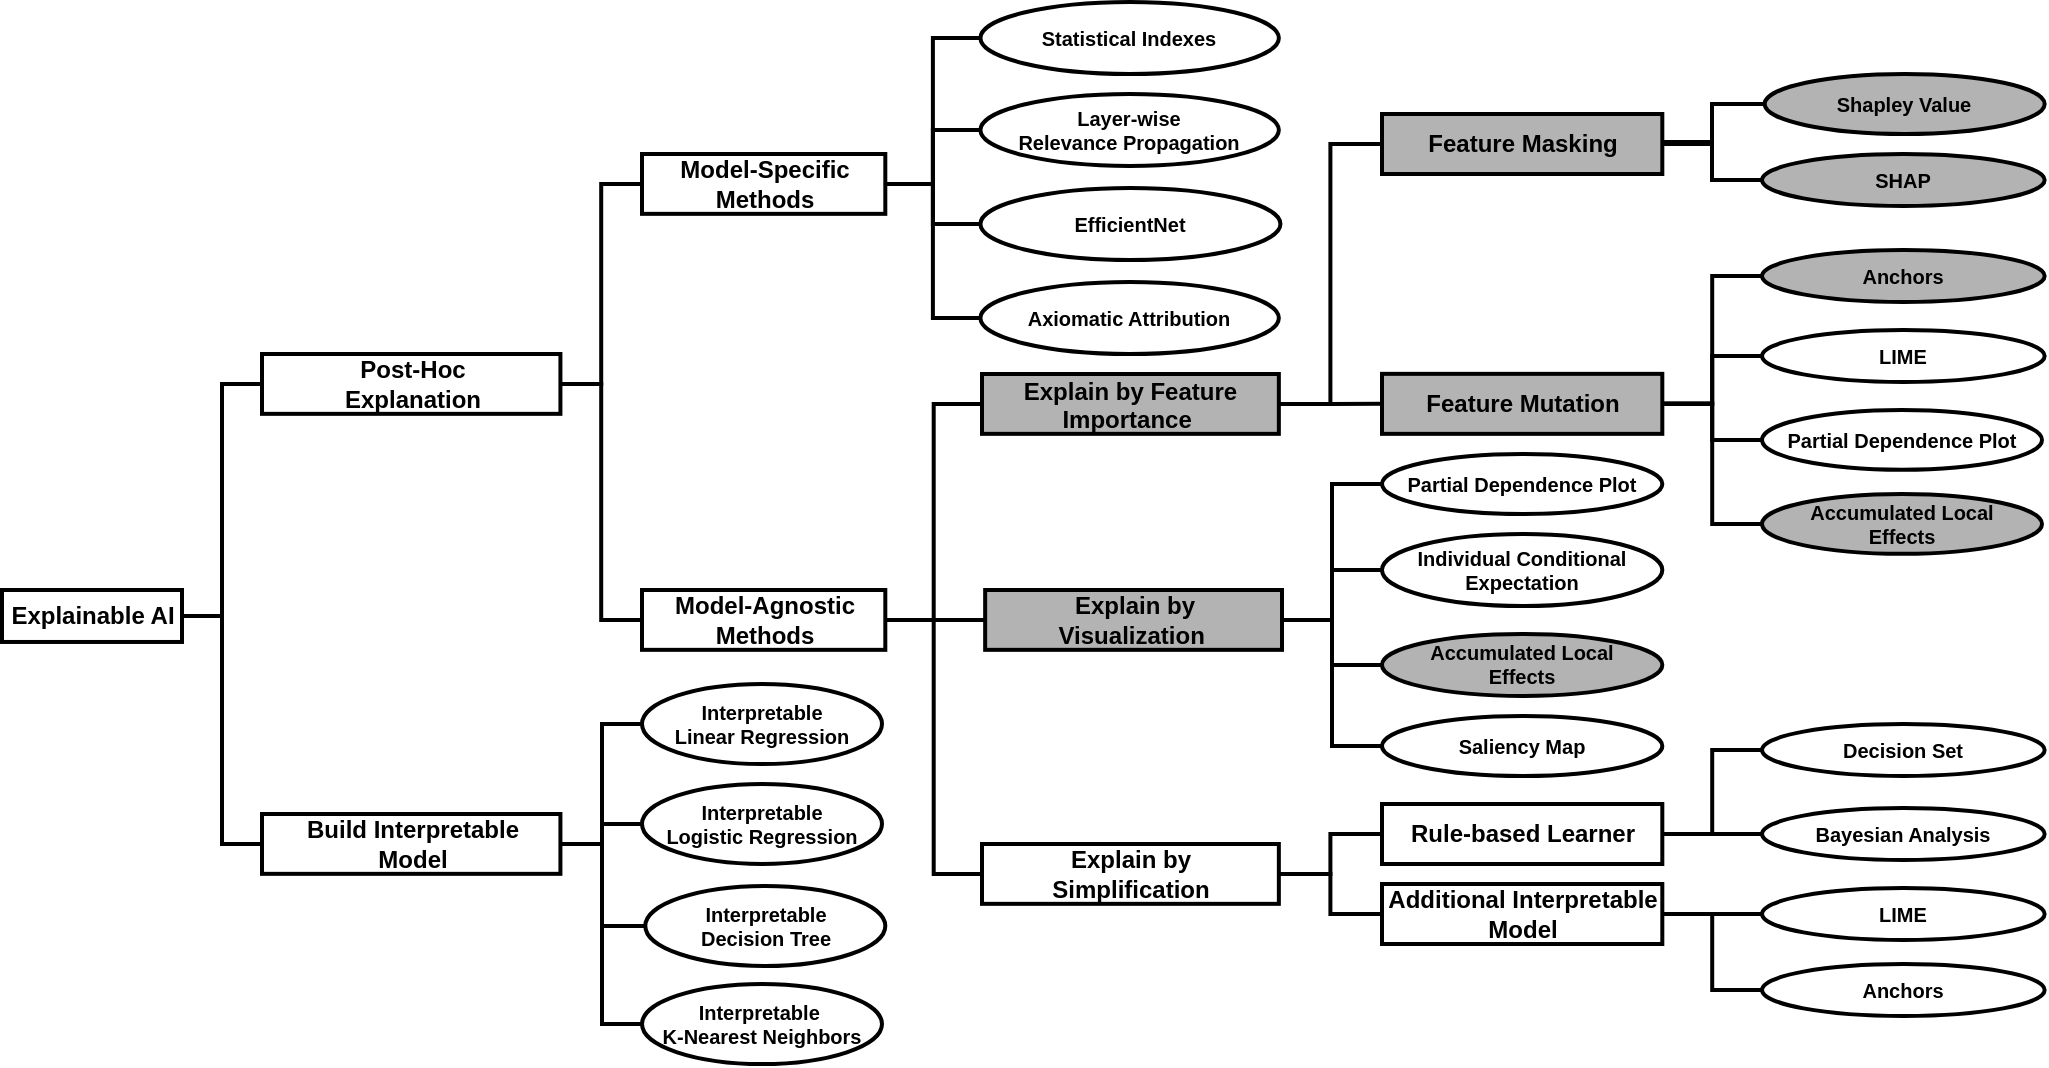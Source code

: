 <mxfile scale="5" border="0">
    <diagram id="fUU3eTQK2Krqb0j5PKWN" name="Page-1">
        <mxGraphModel dx="230" dy="722" grid="1" gridSize="10" guides="1" tooltips="1" connect="1" arrows="1" fold="1" page="1" pageScale="1" pageWidth="827" pageHeight="1169" math="0" shadow="0">
            <root>
                <mxCell id="0"/>
                <mxCell id="1" parent="0"/>
                <mxCell id="xde6bj1MVYbyTkNECEby-103" value="Explainable AI" style="rounded=0;fontSize=12;html=1;strokeColor=default;strokeWidth=2;fillColor=none;fontStyle=1" parent="1" vertex="1">
                    <mxGeometry x="1080" y="538" width="90" height="25.98" as="geometry"/>
                </mxCell>
                <mxCell id="xde6bj1MVYbyTkNECEby-104" value="" style="rounded=0;orthogonalLoop=1;jettySize=auto;exitX=1;exitY=0.5;exitDx=0;exitDy=0;entryX=0;entryY=0.5;entryDx=0;entryDy=0;endArrow=none;endFill=0;fontSize=10;html=1;edgeStyle=orthogonalEdgeStyle;strokeColor=default;strokeWidth=2;fontStyle=1" parent="1" source="xde6bj1MVYbyTkNECEby-106" target="xde6bj1MVYbyTkNECEby-111" edge="1">
                    <mxGeometry relative="1" as="geometry"/>
                </mxCell>
                <mxCell id="xde6bj1MVYbyTkNECEby-105" value="" style="rounded=0;orthogonalLoop=1;jettySize=auto;exitX=1;exitY=0.5;exitDx=0;exitDy=0;entryX=0;entryY=0.5;entryDx=0;entryDy=0;endArrow=none;endFill=0;fontSize=10;html=1;edgeStyle=orthogonalEdgeStyle;fontStyle=1;strokeColor=default;strokeWidth=2;" parent="1" source="xde6bj1MVYbyTkNECEby-106" target="xde6bj1MVYbyTkNECEby-116" edge="1">
                    <mxGeometry relative="1" as="geometry"/>
                </mxCell>
                <mxCell id="xde6bj1MVYbyTkNECEby-106" value="Post-Hoc&lt;br&gt;Explanation" style="rounded=0;fontSize=12;html=1;strokeColor=default;strokeWidth=2;fillColor=none;fontStyle=1" parent="1" vertex="1">
                    <mxGeometry x="1210" y="420" width="149.212" height="29.921" as="geometry"/>
                </mxCell>
                <mxCell id="xde6bj1MVYbyTkNECEby-107" value="" style="rounded=0;orthogonalLoop=1;jettySize=auto;exitX=1;exitY=0.5;exitDx=0;exitDy=0;entryX=0;entryY=0.5;entryDx=0;entryDy=0;endArrow=none;endFill=0;fontSize=10;html=1;edgeStyle=orthogonalEdgeStyle;strokeColor=default;strokeWidth=2;fontStyle=1" parent="1" source="xde6bj1MVYbyTkNECEby-111" target="xde6bj1MVYbyTkNECEby-135" edge="1">
                    <mxGeometry relative="1" as="geometry"/>
                </mxCell>
                <mxCell id="xde6bj1MVYbyTkNECEby-108" value="" style="rounded=0;orthogonalLoop=1;jettySize=auto;exitX=1;exitY=0.5;exitDx=0;exitDy=0;entryX=0;entryY=0.5;entryDx=0;entryDy=0;endArrow=none;endFill=0;fontSize=10;html=1;edgeStyle=orthogonalEdgeStyle;strokeColor=default;strokeWidth=2;fontStyle=1" parent="1" source="xde6bj1MVYbyTkNECEby-111" target="xde6bj1MVYbyTkNECEby-136" edge="1">
                    <mxGeometry relative="1" as="geometry"/>
                </mxCell>
                <mxCell id="xde6bj1MVYbyTkNECEby-109" value="" style="rounded=0;orthogonalLoop=1;jettySize=auto;exitX=1;exitY=0.5;exitDx=0;exitDy=0;entryX=0;entryY=0.5;entryDx=0;entryDy=0;endArrow=none;endFill=0;fontSize=10;html=1;edgeStyle=orthogonalEdgeStyle;strokeColor=default;strokeWidth=2;fontStyle=1" parent="1" source="xde6bj1MVYbyTkNECEby-111" target="xde6bj1MVYbyTkNECEby-137" edge="1">
                    <mxGeometry relative="1" as="geometry"/>
                </mxCell>
                <mxCell id="xde6bj1MVYbyTkNECEby-110" value="" style="rounded=0;orthogonalLoop=1;jettySize=auto;exitX=1;exitY=0.5;exitDx=0;exitDy=0;entryX=0;entryY=0.5;entryDx=0;entryDy=0;endArrow=none;endFill=0;fontSize=10;html=1;edgeStyle=orthogonalEdgeStyle;strokeColor=default;strokeWidth=2;fontStyle=1" parent="1" source="xde6bj1MVYbyTkNECEby-111" target="xde6bj1MVYbyTkNECEby-138" edge="1">
                    <mxGeometry relative="1" as="geometry"/>
                </mxCell>
                <mxCell id="xde6bj1MVYbyTkNECEby-111" value="Model-Specific &lt;br&gt;Methods" style="rounded=0;fontSize=12;html=1;strokeColor=default;strokeWidth=2;fillColor=none;fontStyle=1" parent="1" vertex="1">
                    <mxGeometry x="1400" y="320" width="121.653" height="29.921" as="geometry"/>
                </mxCell>
                <mxCell id="xde6bj1MVYbyTkNECEby-112" value="Build Interpretable &lt;br&gt;Model" style="rounded=0;fontSize=12;html=1;strokeColor=default;strokeWidth=2;fillColor=none;fontStyle=1" parent="1" vertex="1">
                    <mxGeometry x="1210" y="650" width="149.212" height="29.921" as="geometry"/>
                </mxCell>
                <mxCell id="xde6bj1MVYbyTkNECEby-113" value="" style="rounded=0;orthogonalLoop=1;jettySize=auto;exitX=1;exitY=0.5;exitDx=0;exitDy=0;entryX=0;entryY=0.5;entryDx=0;entryDy=0;endArrow=none;endFill=0;fontSize=10;html=1;edgeStyle=orthogonalEdgeStyle;strokeColor=default;strokeWidth=2;fontStyle=1" parent="1" source="xde6bj1MVYbyTkNECEby-116" target="xde6bj1MVYbyTkNECEby-119" edge="1">
                    <mxGeometry relative="1" as="geometry"/>
                </mxCell>
                <mxCell id="xde6bj1MVYbyTkNECEby-114" value="" style="rounded=0;orthogonalLoop=1;jettySize=auto;exitX=1;exitY=0.5;exitDx=0;exitDy=0;entryX=0;entryY=0.5;entryDx=0;entryDy=0;endArrow=none;endFill=0;fontSize=10;html=1;edgeStyle=orthogonalEdgeStyle;strokeColor=default;strokeWidth=2;fontStyle=1" parent="1" source="xde6bj1MVYbyTkNECEby-116" target="xde6bj1MVYbyTkNECEby-117" edge="1">
                    <mxGeometry relative="1" as="geometry"/>
                </mxCell>
                <mxCell id="xde6bj1MVYbyTkNECEby-115" value="" style="rounded=0;orthogonalLoop=1;jettySize=auto;exitX=1;exitY=0.5;exitDx=0;exitDy=0;entryX=0;entryY=0.5;entryDx=0;entryDy=0;endArrow=none;endFill=0;fontSize=10;html=1;edgeStyle=orthogonalEdgeStyle;strokeColor=default;strokeWidth=2;fontStyle=1" parent="1" source="xde6bj1MVYbyTkNECEby-116" target="xde6bj1MVYbyTkNECEby-118" edge="1">
                    <mxGeometry relative="1" as="geometry"/>
                </mxCell>
                <mxCell id="xde6bj1MVYbyTkNECEby-116" value="Model-Agnostic &lt;br&gt;Methods" style="rounded=0;fontSize=12;html=1;strokeColor=default;strokeWidth=2;fillColor=none;fontStyle=1" parent="1" vertex="1">
                    <mxGeometry x="1400" y="538" width="121.653" height="29.921" as="geometry"/>
                </mxCell>
                <mxCell id="xde6bj1MVYbyTkNECEby-117" value="Explain by &lt;br&gt;Simplification" style="rounded=0;fontSize=12;html=1;strokeColor=default;strokeWidth=2;fillColor=none;fontStyle=1" parent="1" vertex="1">
                    <mxGeometry x="1570" y="665" width="148.425" height="29.921" as="geometry"/>
                </mxCell>
                <mxCell id="xde6bj1MVYbyTkNECEby-118" value="Explain by Feature &#10;Importance " style="rounded=0;fontSize=12;gradientColor=none;fillColor=#B3B3B3;fontStyle=1;labelBorderColor=none;labelBackgroundColor=none;strokeColor=default;strokeWidth=2;" parent="1" vertex="1">
                    <mxGeometry x="1570" y="430" width="148.425" height="29.921" as="geometry"/>
                </mxCell>
                <mxCell id="xde6bj1MVYbyTkNECEby-119" value="Explain by &lt;br&gt;Visualization&amp;nbsp;" style="rounded=0;fontSize=12;html=1;strokeColor=default;strokeWidth=2;fillColor=#B3B3B3;fontStyle=1" parent="1" vertex="1">
                    <mxGeometry x="1571.58" y="538" width="148.425" height="29.921" as="geometry"/>
                </mxCell>
                <mxCell id="xde6bj1MVYbyTkNECEby-121" value="" style="rounded=0;orthogonalLoop=1;jettySize=auto;exitX=1;exitY=0.5;exitDx=0;exitDy=0;entryX=0;entryY=0.5;entryDx=0;entryDy=0;endArrow=none;endFill=0;fontSize=10;html=1;edgeStyle=orthogonalEdgeStyle;strokeColor=default;strokeWidth=2;fontStyle=1" parent="1" source="xde6bj1MVYbyTkNECEby-122" target="xde6bj1MVYbyTkNECEby-144" edge="1">
                    <mxGeometry relative="1" as="geometry">
                        <Array as="points">
                            <mxPoint x="1935" y="315"/>
                            <mxPoint x="1935" y="333"/>
                        </Array>
                    </mxGeometry>
                </mxCell>
                <mxCell id="xde6bj1MVYbyTkNECEby-122" value="Feature Masking" style="rounded=0;fontSize=12;html=1;gradientColor=none;fillColor=#B3B3B3;fontStyle=1;labelBorderColor=none;labelBackgroundColor=none;strokeColor=default;strokeWidth=2;" parent="1" vertex="1">
                    <mxGeometry x="1770" y="300" width="140.157" height="30" as="geometry"/>
                </mxCell>
                <mxCell id="xde6bj1MVYbyTkNECEby-123" value="" style="rounded=0;orthogonalLoop=1;jettySize=auto;exitX=1;exitY=0.5;exitDx=0;exitDy=0;entryX=0;entryY=0.5;entryDx=0;entryDy=0;endArrow=none;endFill=0;fontSize=10;html=1;edgeStyle=orthogonalEdgeStyle;strokeColor=default;strokeWidth=2;fontStyle=1" parent="1" source="xde6bj1MVYbyTkNECEby-127" target="xde6bj1MVYbyTkNECEby-169" edge="1">
                    <mxGeometry relative="1" as="geometry"/>
                </mxCell>
                <mxCell id="xde6bj1MVYbyTkNECEby-124" value="" style="rounded=0;orthogonalLoop=1;jettySize=auto;exitX=1;exitY=0.5;exitDx=0;exitDy=0;entryX=0;entryY=0.5;entryDx=0;entryDy=0;endArrow=none;endFill=0;fontSize=10;html=1;edgeStyle=orthogonalEdgeStyle;strokeColor=default;strokeWidth=2;fontStyle=1" parent="1" source="xde6bj1MVYbyTkNECEby-127" target="xde6bj1MVYbyTkNECEby-170" edge="1">
                    <mxGeometry relative="1" as="geometry"/>
                </mxCell>
                <mxCell id="xde6bj1MVYbyTkNECEby-125" value="" style="rounded=0;orthogonalLoop=1;jettySize=auto;exitX=1;exitY=0.5;exitDx=0;exitDy=0;entryX=0;entryY=0.5;entryDx=0;entryDy=0;endArrow=none;endFill=0;fontSize=10;html=1;edgeStyle=orthogonalEdgeStyle;strokeColor=default;strokeWidth=2;fontStyle=1" parent="1" source="xde6bj1MVYbyTkNECEby-127" target="xde6bj1MVYbyTkNECEby-168" edge="1">
                    <mxGeometry relative="1" as="geometry"/>
                </mxCell>
                <mxCell id="Oa-64PtTGQfTfldu2vpg-88" style="rounded=0;orthogonalLoop=1;jettySize=auto;html=1;exitX=1;exitY=0.5;exitDx=0;exitDy=0;entryX=0;entryY=0.5;entryDx=0;entryDy=0;fontSize=12;edgeStyle=orthogonalEdgeStyle;endArrow=none;endFill=0;strokeColor=default;strokeWidth=2;fontStyle=1" parent="1" source="xde6bj1MVYbyTkNECEby-127" target="xde6bj1MVYbyTkNECEby-167" edge="1">
                    <mxGeometry relative="1" as="geometry"/>
                </mxCell>
                <mxCell id="xde6bj1MVYbyTkNECEby-127" value="Feature Mutation" style="rounded=0;fontSize=12;html=1;gradientColor=none;fillColor=#B3B3B3;fontStyle=1;labelBorderColor=none;labelBackgroundColor=none;strokeColor=default;strokeWidth=2;" parent="1" vertex="1">
                    <mxGeometry x="1770" y="429.92" width="140.157" height="30" as="geometry"/>
                </mxCell>
                <mxCell id="xde6bj1MVYbyTkNECEby-129" value="Rule-based Learner" style="rounded=0;fontSize=12;html=1;strokeColor=default;strokeWidth=2;fillColor=none;fontStyle=1" parent="1" vertex="1">
                    <mxGeometry x="1770" y="645" width="140.157" height="30" as="geometry"/>
                </mxCell>
                <mxCell id="xde6bj1MVYbyTkNECEby-131" value="&lt;div style=&quot;font-size: 10px;&quot;&gt;Interpretable&lt;/div&gt;&lt;div style=&quot;font-size: 10px;&quot;&gt;Linear Regression&lt;/div&gt;" style="ellipse;whiteSpace=wrap;html=1;fontSize=10;strokeColor=default;strokeWidth=2;fillColor=none;fontStyle=1" parent="1" vertex="1">
                    <mxGeometry x="1400" y="585" width="120" height="40" as="geometry"/>
                </mxCell>
                <mxCell id="xde6bj1MVYbyTkNECEby-135" value="Statistical Indexes" style="ellipse;whiteSpace=wrap;html=1;fontSize=10;fillColor=none;strokeColor=default;strokeWidth=2;fontStyle=1" parent="1" vertex="1">
                    <mxGeometry x="1569.22" y="244" width="149.212" height="36" as="geometry"/>
                </mxCell>
                <mxCell id="xde6bj1MVYbyTkNECEby-136" value="Layer-wise&lt;br style=&quot;font-size: 10px;&quot;&gt;Relevance Propagation " style="ellipse;whiteSpace=wrap;html=1;fontSize=10;fillColor=none;strokeColor=default;strokeWidth=2;fontStyle=1" parent="1" vertex="1">
                    <mxGeometry x="1569.21" y="290" width="149.21" height="35.98" as="geometry"/>
                </mxCell>
                <mxCell id="xde6bj1MVYbyTkNECEby-137" value="EfficientNet" style="ellipse;whiteSpace=wrap;html=1;fontSize=10;fillColor=none;strokeColor=default;strokeWidth=2;fontStyle=1" parent="1" vertex="1">
                    <mxGeometry x="1569.22" y="337" width="150" height="36" as="geometry"/>
                </mxCell>
                <mxCell id="xde6bj1MVYbyTkNECEby-138" value="Axiomatic Attribution" style="ellipse;whiteSpace=wrap;html=1;fontSize=10;fillColor=none;strokeColor=default;strokeWidth=2;fontStyle=1" parent="1" vertex="1">
                    <mxGeometry x="1569.21" y="384" width="149.212" height="36" as="geometry"/>
                </mxCell>
                <mxCell id="xde6bj1MVYbyTkNECEby-140" value="Decision Set" style="ellipse;whiteSpace=wrap;html=1;fontSize=10;strokeColor=default;strokeWidth=2;fillColor=none;fontStyle=1" parent="1" vertex="1">
                    <mxGeometry x="1960" y="605" width="141.338" height="25.984" as="geometry"/>
                </mxCell>
                <mxCell id="xde6bj1MVYbyTkNECEby-141" value="Bayesian Analysis" style="ellipse;whiteSpace=wrap;html=1;fontSize=10;strokeColor=default;strokeWidth=2;fillColor=none;fontStyle=1" parent="1" vertex="1">
                    <mxGeometry x="1960" y="647" width="141.338" height="25.984" as="geometry"/>
                </mxCell>
                <mxCell id="xde6bj1MVYbyTkNECEby-144" value="SHAP" style="ellipse;whiteSpace=wrap;html=1;fontSize=10;labelBackgroundColor=none;labelBorderColor=none;fontStyle=1;fillColor=#B3B3B3;strokeColor=default;strokeWidth=2;" parent="1" vertex="1">
                    <mxGeometry x="1960" y="320" width="141.338" height="25.984" as="geometry"/>
                </mxCell>
                <mxCell id="xde6bj1MVYbyTkNECEby-145" value="Additional Interpretable &lt;br&gt;Model" style="rounded=0;fontSize=12;html=1;strokeColor=default;strokeWidth=2;fillColor=none;fontStyle=1" parent="1" vertex="1">
                    <mxGeometry x="1770" y="685" width="140.157" height="30" as="geometry"/>
                </mxCell>
                <mxCell id="xde6bj1MVYbyTkNECEby-146" value="LIME" style="ellipse;whiteSpace=wrap;html=1;fontSize=10;strokeColor=default;strokeWidth=2;fillColor=none;fontStyle=1" parent="1" vertex="1">
                    <mxGeometry x="1960" y="687" width="141.338" height="25.984" as="geometry"/>
                </mxCell>
                <mxCell id="xde6bj1MVYbyTkNECEby-147" value="Anchors" style="ellipse;whiteSpace=wrap;html=1;fontSize=10;strokeColor=default;strokeWidth=2;fillColor=none;fontStyle=1" parent="1" vertex="1">
                    <mxGeometry x="1960" y="725" width="141.338" height="25.984" as="geometry"/>
                </mxCell>
                <mxCell id="xde6bj1MVYbyTkNECEby-148" value="" style="endArrow=none;fontFamily=Helvetica;fontSize=12;fontColor=default;entryX=0;entryY=0.5;entryDx=0;entryDy=0;exitX=1;exitY=0.5;exitDx=0;exitDy=0;rounded=0;html=1;edgeStyle=orthogonalEdgeStyle;strokeColor=default;strokeWidth=2;fontStyle=1" parent="1" source="xde6bj1MVYbyTkNECEby-103" target="xde6bj1MVYbyTkNECEby-106" edge="1">
                    <mxGeometry width="50" height="50" relative="1" as="geometry">
                        <mxPoint x="1180" y="450" as="sourcePoint"/>
                        <mxPoint x="1230" y="400" as="targetPoint"/>
                    </mxGeometry>
                </mxCell>
                <mxCell id="xde6bj1MVYbyTkNECEby-149" value="" style="endArrow=none;fontFamily=Helvetica;fontSize=12;fontColor=default;exitX=1;exitY=0.5;exitDx=0;exitDy=0;entryX=0;entryY=0.5;entryDx=0;entryDy=0;rounded=0;html=1;edgeStyle=orthogonalEdgeStyle;strokeColor=default;strokeWidth=2;fontStyle=1" parent="1" source="xde6bj1MVYbyTkNECEby-103" target="xde6bj1MVYbyTkNECEby-112" edge="1">
                    <mxGeometry width="50" height="50" relative="1" as="geometry">
                        <mxPoint x="1200" y="640" as="sourcePoint"/>
                        <mxPoint x="1250" y="590" as="targetPoint"/>
                    </mxGeometry>
                </mxCell>
                <mxCell id="xde6bj1MVYbyTkNECEby-150" value="" style="endArrow=none;fontFamily=Helvetica;fontSize=10;fontColor=default;entryX=0;entryY=0.5;entryDx=0;entryDy=0;exitX=1;exitY=0.5;exitDx=0;exitDy=0;rounded=0;html=1;edgeStyle=orthogonalEdgeStyle;strokeColor=default;strokeWidth=2;fontStyle=1" parent="1" source="xde6bj1MVYbyTkNECEby-112" target="xde6bj1MVYbyTkNECEby-131" edge="1">
                    <mxGeometry width="50" height="50" relative="1" as="geometry">
                        <mxPoint x="1320" y="650" as="sourcePoint"/>
                        <mxPoint x="1370" y="600" as="targetPoint"/>
                        <Array as="points">
                            <mxPoint x="1380" y="665"/>
                            <mxPoint x="1380" y="605"/>
                        </Array>
                    </mxGeometry>
                </mxCell>
                <mxCell id="xde6bj1MVYbyTkNECEby-152" value="" style="endArrow=none;fontFamily=Helvetica;fontSize=10;fontColor=default;exitX=1;exitY=0.5;exitDx=0;exitDy=0;rounded=0;html=1;edgeStyle=orthogonalEdgeStyle;entryX=0;entryY=0.5;entryDx=0;entryDy=0;strokeColor=default;strokeWidth=2;fontStyle=1" parent="1" source="xde6bj1MVYbyTkNECEby-112" target="94" edge="1">
                    <mxGeometry width="50" height="50" relative="1" as="geometry">
                        <mxPoint x="1320" y="780" as="sourcePoint"/>
                        <mxPoint x="1400" y="690" as="targetPoint"/>
                        <Array as="points">
                            <mxPoint x="1380" y="665"/>
                            <mxPoint x="1380" y="655"/>
                        </Array>
                    </mxGeometry>
                </mxCell>
                <mxCell id="xde6bj1MVYbyTkNECEby-154" value="" style="endArrow=none;fontFamily=Helvetica;fontSize=10;fontColor=default;entryX=0;entryY=0.5;entryDx=0;entryDy=0;exitX=1;exitY=0.5;exitDx=0;exitDy=0;rounded=0;html=1;edgeStyle=orthogonalEdgeStyle;strokeColor=default;strokeWidth=2;fontStyle=1" parent="1" source="xde6bj1MVYbyTkNECEby-119" target="xde6bj1MVYbyTkNECEby-130" edge="1">
                    <mxGeometry width="50" height="50" relative="1" as="geometry">
                        <mxPoint x="1690" y="655" as="sourcePoint"/>
                        <mxPoint x="1740" y="605" as="targetPoint"/>
                    </mxGeometry>
                </mxCell>
                <mxCell id="xde6bj1MVYbyTkNECEby-155" value="" style="endArrow=none;fontFamily=Helvetica;fontSize=10;fontColor=default;entryX=0;entryY=0.5;entryDx=0;entryDy=0;exitX=1;exitY=0.5;exitDx=0;exitDy=0;rounded=0;html=1;edgeStyle=orthogonalEdgeStyle;strokeColor=default;strokeWidth=2;fontStyle=1" parent="1" source="xde6bj1MVYbyTkNECEby-119" target="xde6bj1MVYbyTkNECEby-139" edge="1">
                    <mxGeometry width="50" height="50" relative="1" as="geometry">
                        <mxPoint x="1670" y="745" as="sourcePoint"/>
                        <mxPoint x="1720" y="695" as="targetPoint"/>
                    </mxGeometry>
                </mxCell>
                <mxCell id="xde6bj1MVYbyTkNECEby-156" value="" style="endArrow=none;fontFamily=Helvetica;fontSize=10;fontColor=default;entryX=0;entryY=0.5;entryDx=0;entryDy=0;exitX=1;exitY=0.5;exitDx=0;exitDy=0;rounded=0;html=1;edgeStyle=orthogonalEdgeStyle;strokeColor=default;strokeWidth=2;fontStyle=1" parent="1" source="xde6bj1MVYbyTkNECEby-119" target="xde6bj1MVYbyTkNECEby-128" edge="1">
                    <mxGeometry width="50" height="50" relative="1" as="geometry">
                        <mxPoint x="1630" y="735" as="sourcePoint"/>
                        <mxPoint x="1680" y="685" as="targetPoint"/>
                    </mxGeometry>
                </mxCell>
                <mxCell id="xde6bj1MVYbyTkNECEby-157" value="" style="endArrow=none;fontFamily=Helvetica;fontSize=10;fontColor=default;entryX=0;entryY=0.5;entryDx=0;entryDy=0;exitX=1;exitY=0.5;exitDx=0;exitDy=0;rounded=0;html=1;edgeStyle=orthogonalEdgeStyle;strokeColor=default;strokeWidth=2;fontStyle=1" parent="1" source="xde6bj1MVYbyTkNECEby-119" target="xde6bj1MVYbyTkNECEby-143" edge="1">
                    <mxGeometry width="50" height="50" relative="1" as="geometry">
                        <mxPoint x="1660" y="745" as="sourcePoint"/>
                        <mxPoint x="1710" y="695" as="targetPoint"/>
                    </mxGeometry>
                </mxCell>
                <mxCell id="xde6bj1MVYbyTkNECEby-158" value="" style="endArrow=none;fontFamily=Helvetica;fontSize=10;fontColor=default;entryX=0;entryY=0.5;entryDx=0;entryDy=0;exitX=1;exitY=0.5;exitDx=0;exitDy=0;rounded=0;html=1;edgeStyle=orthogonalEdgeStyle;strokeColor=default;strokeWidth=2;fontStyle=1" parent="1" source="xde6bj1MVYbyTkNECEby-117" target="xde6bj1MVYbyTkNECEby-129" edge="1">
                    <mxGeometry width="50" height="50" relative="1" as="geometry">
                        <mxPoint x="1660" y="785" as="sourcePoint"/>
                        <mxPoint x="1710" y="735" as="targetPoint"/>
                    </mxGeometry>
                </mxCell>
                <mxCell id="xde6bj1MVYbyTkNECEby-159" value="" style="endArrow=none;fontFamily=Helvetica;fontSize=10;fontColor=default;entryX=0;entryY=0.5;entryDx=0;entryDy=0;exitX=1;exitY=0.5;exitDx=0;exitDy=0;rounded=0;html=1;edgeStyle=orthogonalEdgeStyle;strokeColor=default;strokeWidth=2;fontStyle=1" parent="1" source="xde6bj1MVYbyTkNECEby-129" target="xde6bj1MVYbyTkNECEby-140" edge="1">
                    <mxGeometry width="50" height="50" relative="1" as="geometry">
                        <mxPoint x="1670" y="775" as="sourcePoint"/>
                        <mxPoint x="1720" y="725" as="targetPoint"/>
                    </mxGeometry>
                </mxCell>
                <mxCell id="xde6bj1MVYbyTkNECEby-160" value="" style="endArrow=none;fontFamily=Helvetica;fontSize=10;fontColor=default;entryX=0;entryY=0.5;entryDx=0;entryDy=0;exitX=1;exitY=0.5;exitDx=0;exitDy=0;rounded=0;html=1;edgeStyle=orthogonalEdgeStyle;strokeColor=default;strokeWidth=2;fontStyle=1" parent="1" source="xde6bj1MVYbyTkNECEby-129" target="xde6bj1MVYbyTkNECEby-141" edge="1">
                    <mxGeometry width="50" height="50" relative="1" as="geometry">
                        <mxPoint x="1690" y="775" as="sourcePoint"/>
                        <mxPoint x="1740" y="725" as="targetPoint"/>
                    </mxGeometry>
                </mxCell>
                <mxCell id="xde6bj1MVYbyTkNECEby-161" value="" style="endArrow=none;fontFamily=Helvetica;fontSize=10;fontColor=default;entryX=0;entryY=0.5;entryDx=0;entryDy=0;exitX=1;exitY=0.5;exitDx=0;exitDy=0;rounded=0;html=1;edgeStyle=orthogonalEdgeStyle;strokeColor=default;strokeWidth=2;fontStyle=1" parent="1" source="xde6bj1MVYbyTkNECEby-117" target="xde6bj1MVYbyTkNECEby-145" edge="1">
                    <mxGeometry width="50" height="50" relative="1" as="geometry">
                        <mxPoint x="1640" y="775" as="sourcePoint"/>
                        <mxPoint x="1690" y="725" as="targetPoint"/>
                    </mxGeometry>
                </mxCell>
                <mxCell id="xde6bj1MVYbyTkNECEby-162" value="" style="endArrow=none;fontFamily=Helvetica;fontSize=10;fontColor=default;entryX=0;entryY=0.5;entryDx=0;entryDy=0;exitX=1;exitY=0.5;exitDx=0;exitDy=0;rounded=0;html=1;edgeStyle=orthogonalEdgeStyle;strokeColor=default;strokeWidth=2;fontStyle=1" parent="1" source="xde6bj1MVYbyTkNECEby-145" target="xde6bj1MVYbyTkNECEby-146" edge="1">
                    <mxGeometry width="50" height="50" relative="1" as="geometry">
                        <mxPoint x="1760" y="805" as="sourcePoint"/>
                        <mxPoint x="1810" y="755" as="targetPoint"/>
                    </mxGeometry>
                </mxCell>
                <mxCell id="xde6bj1MVYbyTkNECEby-163" value="" style="endArrow=none;fontFamily=Helvetica;fontSize=10;fontColor=default;entryX=0;entryY=0.5;entryDx=0;entryDy=0;exitX=1;exitY=0.5;exitDx=0;exitDy=0;rounded=0;html=1;edgeStyle=orthogonalEdgeStyle;strokeColor=default;strokeWidth=2;fontStyle=1" parent="1" source="xde6bj1MVYbyTkNECEby-145" target="xde6bj1MVYbyTkNECEby-147" edge="1">
                    <mxGeometry width="50" height="50" relative="1" as="geometry">
                        <mxPoint x="1700" y="785" as="sourcePoint"/>
                        <mxPoint x="1750" y="735" as="targetPoint"/>
                    </mxGeometry>
                </mxCell>
                <mxCell id="xde6bj1MVYbyTkNECEby-164" value="" style="endArrow=none;fontFamily=Helvetica;fontSize=10;fontColor=default;entryX=0;entryY=0.5;entryDx=0;entryDy=0;exitX=1;exitY=0.5;exitDx=0;exitDy=0;rounded=0;html=1;edgeStyle=orthogonalEdgeStyle;strokeColor=default;strokeWidth=2;fontStyle=1" parent="1" source="xde6bj1MVYbyTkNECEby-118" target="xde6bj1MVYbyTkNECEby-122" edge="1">
                    <mxGeometry width="50" height="50" relative="1" as="geometry">
                        <mxPoint x="1650" y="430" as="sourcePoint"/>
                        <mxPoint x="1700" y="380" as="targetPoint"/>
                    </mxGeometry>
                </mxCell>
                <mxCell id="xde6bj1MVYbyTkNECEby-165" value="" style="endArrow=none;fontFamily=Helvetica;fontSize=10;fontColor=default;entryX=0;entryY=0.5;entryDx=0;entryDy=0;exitX=1;exitY=0.5;exitDx=0;exitDy=0;rounded=0;html=1;edgeStyle=orthogonalEdgeStyle;strokeColor=default;strokeWidth=2;fontStyle=1" parent="1" source="xde6bj1MVYbyTkNECEby-118" target="xde6bj1MVYbyTkNECEby-127" edge="1">
                    <mxGeometry width="50" height="50" relative="1" as="geometry">
                        <mxPoint x="1650" y="470" as="sourcePoint"/>
                        <mxPoint x="1700" y="420" as="targetPoint"/>
                    </mxGeometry>
                </mxCell>
                <mxCell id="xde6bj1MVYbyTkNECEby-167" value="Accumulated Local &lt;br style=&quot;font-size: 10px;&quot;&gt;Effects" style="ellipse;whiteSpace=wrap;html=1;fontSize=10;labelBackgroundColor=none;labelBorderColor=none;fontStyle=1;fillColor=#B3B3B3;strokeColor=default;strokeWidth=2;" parent="1" vertex="1">
                    <mxGeometry x="1960" y="490" width="140" height="29.93" as="geometry"/>
                </mxCell>
                <mxCell id="xde6bj1MVYbyTkNECEby-168" value="Partial Dependence Plot" style="ellipse;whiteSpace=wrap;html=1;fontSize=10;labelBackgroundColor=none;labelBorderColor=none;strokeColor=default;strokeWidth=2;fillColor=none;fontStyle=1" parent="1" vertex="1">
                    <mxGeometry x="1960" y="448" width="140" height="29.92" as="geometry"/>
                </mxCell>
                <mxCell id="xde6bj1MVYbyTkNECEby-169" value="Anchors" style="ellipse;whiteSpace=wrap;html=1;fontSize=10;labelBackgroundColor=none;labelBorderColor=none;fontStyle=1;fillColor=#B3B3B3;strokeColor=default;strokeWidth=2;" parent="1" vertex="1">
                    <mxGeometry x="1960" y="368" width="141.338" height="25.984" as="geometry"/>
                </mxCell>
                <mxCell id="xde6bj1MVYbyTkNECEby-170" value="LIME" style="ellipse;whiteSpace=wrap;html=1;fontSize=10;strokeColor=default;strokeWidth=2;fillColor=none;fontStyle=1" parent="1" vertex="1">
                    <mxGeometry x="1960" y="408" width="141.338" height="25.984" as="geometry"/>
                </mxCell>
                <mxCell id="xde6bj1MVYbyTkNECEby-128" value="Accumulated Local &lt;br style=&quot;font-size: 10px;&quot;&gt;Effects" style="ellipse;whiteSpace=wrap;html=1;fontSize=10;fontStyle=1;fillColor=#B3B3B3;strokeColor=default;strokeWidth=2;" parent="1" vertex="1">
                    <mxGeometry x="1770" y="560" width="140.16" height="30.99" as="geometry"/>
                </mxCell>
                <mxCell id="xde6bj1MVYbyTkNECEby-130" value="Partial Dependence Plot" style="ellipse;whiteSpace=wrap;html=1;fontSize=10;strokeColor=default;strokeWidth=2;fillColor=none;fontStyle=1" parent="1" vertex="1">
                    <mxGeometry x="1770" y="470" width="140.16" height="30" as="geometry"/>
                </mxCell>
                <mxCell id="xde6bj1MVYbyTkNECEby-139" value="Individual Conditional &lt;br style=&quot;font-size: 10px;&quot;&gt;Expectation" style="ellipse;whiteSpace=wrap;html=1;fontSize=10;strokeColor=default;strokeWidth=2;fillColor=none;fontStyle=1" parent="1" vertex="1">
                    <mxGeometry x="1770" y="510" width="140.16" height="35.99" as="geometry"/>
                </mxCell>
                <mxCell id="xde6bj1MVYbyTkNECEby-143" value="Saliency Map" style="ellipse;whiteSpace=wrap;html=1;fontSize=10;strokeColor=default;strokeWidth=2;fillColor=none;fontStyle=1" parent="1" vertex="1">
                    <mxGeometry x="1770" y="600.99" width="140.157" height="30" as="geometry"/>
                </mxCell>
                <mxCell id="86" value="&lt;span style=&quot;font-size: 10px;&quot;&gt;Shapley Value&lt;/span&gt;" style="ellipse;whiteSpace=wrap;html=1;fontSize=10;labelBackgroundColor=none;labelBorderColor=none;fontStyle=1;fillColor=#B3B3B3;strokeColor=default;strokeWidth=2;" parent="1" vertex="1">
                    <mxGeometry x="1961.34" y="280" width="140" height="30" as="geometry"/>
                </mxCell>
                <mxCell id="90" value="" style="rounded=0;orthogonalLoop=1;jettySize=auto;exitX=1;exitY=0.5;exitDx=0;exitDy=0;entryX=0;entryY=0.5;entryDx=0;entryDy=0;endArrow=none;endFill=0;fontSize=10;html=1;edgeStyle=orthogonalEdgeStyle;strokeColor=default;strokeWidth=2;fontStyle=1" parent="1" target="86" edge="1">
                    <mxGeometry relative="1" as="geometry">
                        <mxPoint x="1910.157" y="313.99" as="sourcePoint"/>
                        <mxPoint x="1960.0" y="331.982" as="targetPoint"/>
                        <Array as="points">
                            <mxPoint x="1935" y="314"/>
                            <mxPoint x="1935" y="295"/>
                        </Array>
                    </mxGeometry>
                </mxCell>
                <mxCell id="94" value="&lt;font face=&quot;helvetica&quot; style=&quot;font-size: 10px;&quot;&gt;Interpretable &lt;br style=&quot;font-size: 10px;&quot;&gt;Logistic Regression&lt;/font&gt;" style="ellipse;whiteSpace=wrap;html=1;fontSize=10;strokeColor=default;strokeWidth=2;fillColor=none;fontStyle=1" vertex="1" parent="1">
                    <mxGeometry x="1400" y="634.96" width="120" height="40" as="geometry"/>
                </mxCell>
                <mxCell id="95" value="&lt;font style=&quot;font-size: 10px;&quot;&gt;&lt;span style=&quot;font-family: helvetica; font-size: 10px;&quot;&gt;Interpretable&lt;/span&gt;&lt;br style=&quot;font-family: helvetica; font-size: 10px;&quot;&gt;&lt;/font&gt;&lt;span style=&quot;font-size: 10px&quot;&gt;Decision Tree&lt;/span&gt;" style="ellipse;whiteSpace=wrap;html=1;fontSize=10;strokeColor=default;strokeWidth=2;fillColor=none;fontStyle=1" vertex="1" parent="1">
                    <mxGeometry x="1401.65" y="685.98" width="120" height="40" as="geometry"/>
                </mxCell>
                <mxCell id="96" value="&lt;font style=&quot;font-size: 10px&quot;&gt;&lt;font face=&quot;helvetica&quot; style=&quot;font-size: 10px&quot;&gt;Interpretable&lt;/font&gt;&amp;nbsp;&lt;br&gt;&lt;/font&gt;&lt;span style=&quot;font-size: 10px&quot;&gt;K-Nearest Neighbors&lt;/span&gt;" style="ellipse;whiteSpace=wrap;html=1;fontSize=10;strokeColor=default;strokeWidth=2;fillColor=none;fontStyle=1" vertex="1" parent="1">
                    <mxGeometry x="1400" y="735" width="120" height="40" as="geometry"/>
                </mxCell>
                <mxCell id="98" value="" style="endArrow=none;fontFamily=Helvetica;fontSize=10;fontColor=default;rounded=0;html=1;edgeStyle=orthogonalEdgeStyle;entryX=0;entryY=0.5;entryDx=0;entryDy=0;exitX=1;exitY=0.5;exitDx=0;exitDy=0;strokeColor=default;strokeWidth=2;fontStyle=1" edge="1" parent="1" source="xde6bj1MVYbyTkNECEby-112" target="95">
                    <mxGeometry width="50" height="50" relative="1" as="geometry">
                        <mxPoint x="1360" y="670" as="sourcePoint"/>
                        <mxPoint x="1410.0" y="689.96" as="targetPoint"/>
                        <Array as="points">
                            <mxPoint x="1380" y="665"/>
                            <mxPoint x="1380" y="706"/>
                        </Array>
                    </mxGeometry>
                </mxCell>
                <mxCell id="99" value="" style="endArrow=none;fontFamily=Helvetica;fontSize=10;fontColor=default;rounded=0;html=1;edgeStyle=orthogonalEdgeStyle;entryX=0;entryY=0.5;entryDx=0;entryDy=0;exitX=1;exitY=0.5;exitDx=0;exitDy=0;strokeColor=default;strokeWidth=2;fontStyle=1" edge="1" parent="1" source="xde6bj1MVYbyTkNECEby-112" target="96">
                    <mxGeometry width="50" height="50" relative="1" as="geometry">
                        <mxPoint x="1369.212" y="674.961" as="sourcePoint"/>
                        <mxPoint x="1411.65" y="740.98" as="targetPoint"/>
                        <Array as="points">
                            <mxPoint x="1380" y="665"/>
                            <mxPoint x="1380" y="755"/>
                        </Array>
                    </mxGeometry>
                </mxCell>
            </root>
        </mxGraphModel>
    </diagram>
</mxfile>